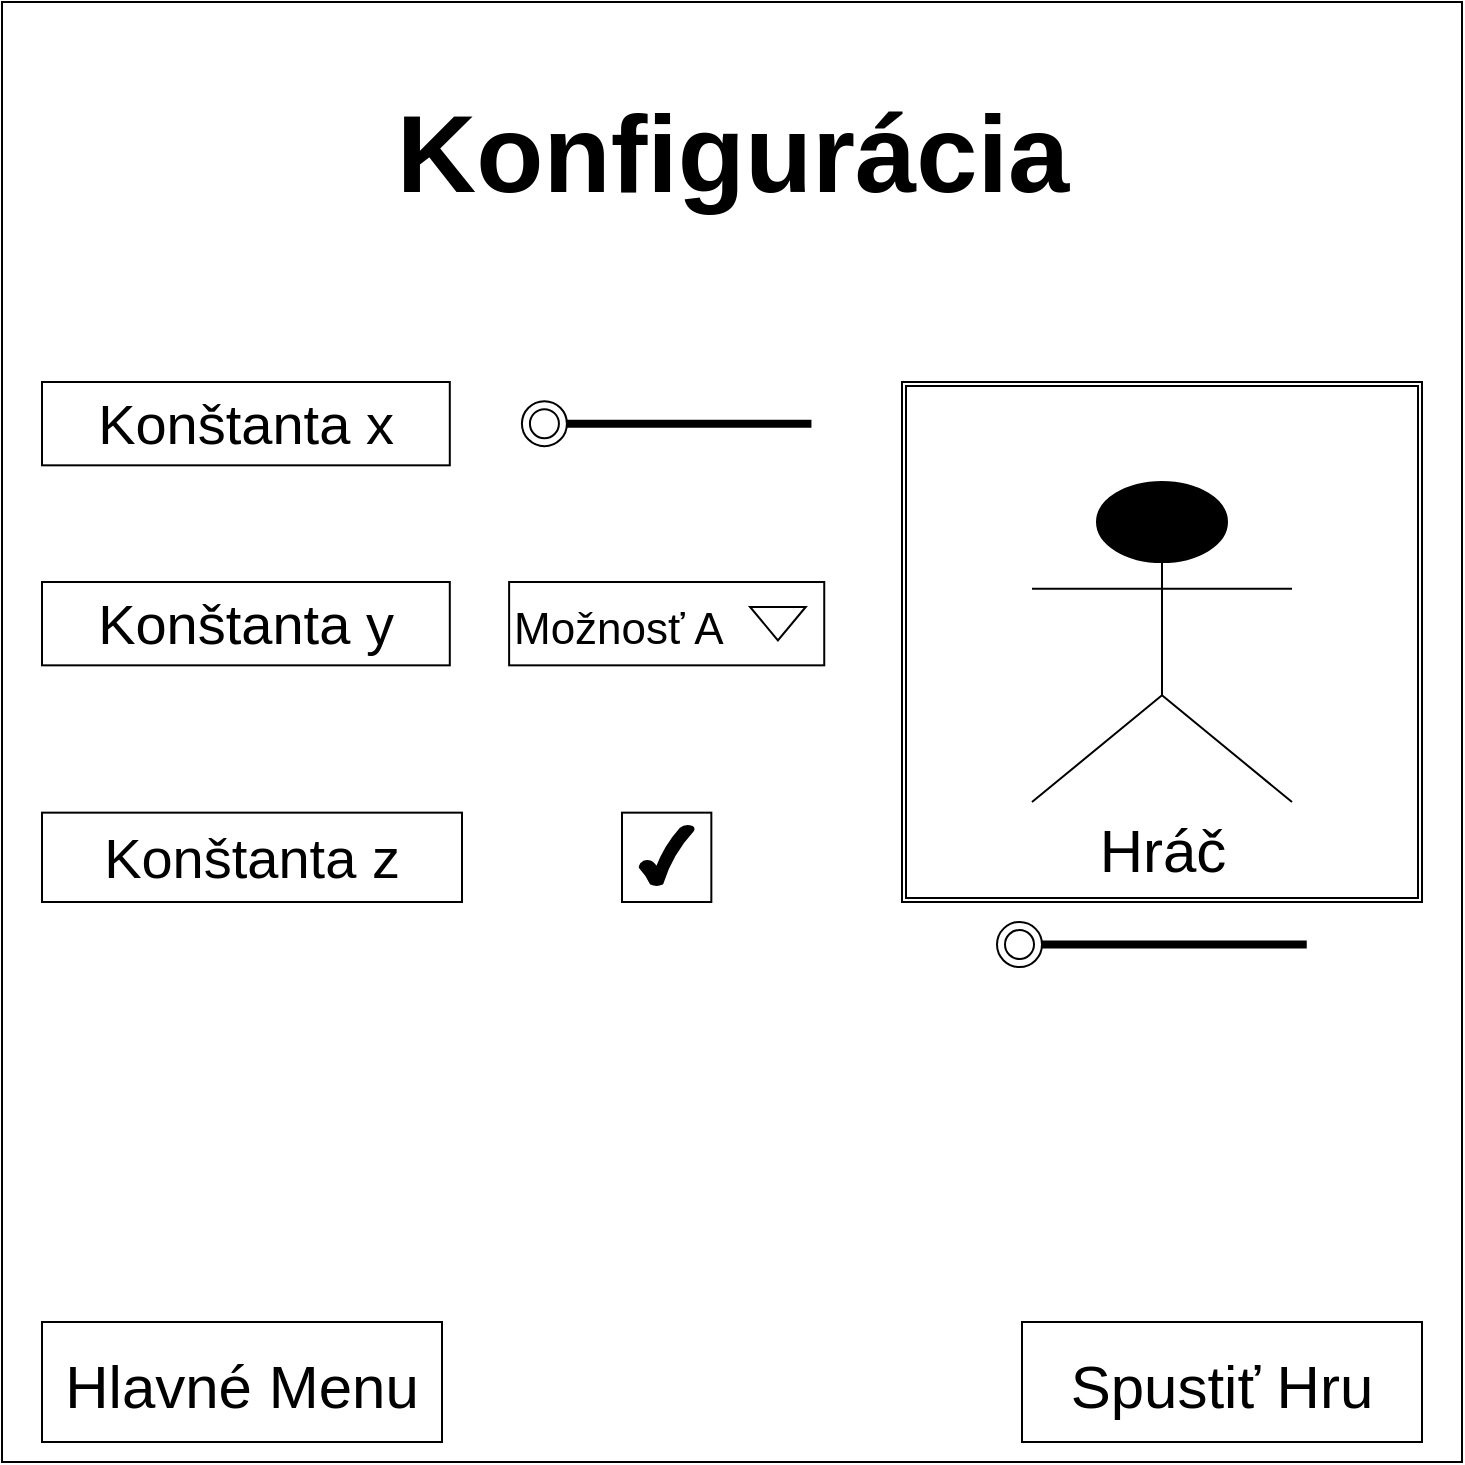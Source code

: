<mxfile version="18.0.3" type="github">
  <diagram id="Pp4UJ4THsJMwEIlvclbV" name="Page-1">
    <mxGraphModel dx="1550" dy="867" grid="1" gridSize="10" guides="1" tooltips="1" connect="1" arrows="1" fold="1" page="1" pageScale="1" pageWidth="1169" pageHeight="827" math="0" shadow="0">
      <root>
        <mxCell id="0" />
        <mxCell id="1" parent="0" />
        <mxCell id="Xwr9oSPE_BPrt6rsoKPA-1" value="" style="whiteSpace=wrap;html=1;aspect=fixed;" parent="1" vertex="1">
          <mxGeometry x="190" y="50" width="730" height="730" as="geometry" />
        </mxCell>
        <mxCell id="Xwr9oSPE_BPrt6rsoKPA-21" value="&lt;font style=&quot;font-size: 30px;&quot;&gt;Hlavné Menu&lt;/font&gt;" style="rounded=0;whiteSpace=wrap;html=1;fontSize=36;" parent="1" vertex="1">
          <mxGeometry x="210" y="710" width="200" height="60" as="geometry" />
        </mxCell>
        <mxCell id="Xwr9oSPE_BPrt6rsoKPA-24" value="&lt;font style=&quot;font-size: 55px;&quot;&gt;Konfigurácia&lt;/font&gt;" style="text;strokeColor=none;fillColor=none;html=1;fontSize=70;fontStyle=1;verticalAlign=middle;align=center;fontColor=#000000;" parent="1" vertex="1">
          <mxGeometry x="390" y="80" width="330" height="80" as="geometry" />
        </mxCell>
        <mxCell id="p974ipH_m4cJ8BEOd314-7" value="&lt;font style=&quot;font-size: 30px;&quot;&gt;Spustiť Hru&lt;/font&gt;" style="rounded=0;whiteSpace=wrap;html=1;fontSize=36;" parent="1" vertex="1">
          <mxGeometry x="700" y="710" width="200" height="60" as="geometry" />
        </mxCell>
        <mxCell id="p974ipH_m4cJ8BEOd314-2" value="" style="line;strokeWidth=4;html=1;perimeter=backbonePerimeter;points=[];outlineConnect=0;fontSize=28;" parent="1" vertex="1">
          <mxGeometry x="449.957" y="256.667" width="144.762" height="8.333" as="geometry" />
        </mxCell>
        <mxCell id="Xwr9oSPE_BPrt6rsoKPA-2" value="Konštanta x" style="rounded=0;whiteSpace=wrap;html=1;fontSize=28;" parent="1" vertex="1">
          <mxGeometry x="210" y="240" width="203.902" height="41.667" as="geometry" />
        </mxCell>
        <mxCell id="p974ipH_m4cJ8BEOd314-3" value="" style="ellipse;shape=doubleEllipse;whiteSpace=wrap;html=1;aspect=fixed;fontSize=28;" parent="1" vertex="1">
          <mxGeometry x="449.959" y="249.583" width="22.5" height="22.5" as="geometry" />
        </mxCell>
        <mxCell id="p974ipH_m4cJ8BEOd314-4" value="Konštanta y" style="rounded=0;whiteSpace=wrap;html=1;fontSize=28;" parent="1" vertex="1">
          <mxGeometry x="210" y="340.003" width="203.902" height="41.667" as="geometry" />
        </mxCell>
        <mxCell id="p974ipH_m4cJ8BEOd314-5" value="&lt;font style=&quot;font-size: 22px;&quot;&gt;Možnosť A&lt;/font&gt;" style="html=1;whiteSpace=wrap;container=1;recursiveResize=0;collapsible=0;fontSize=28;align=left;" parent="1" vertex="1">
          <mxGeometry x="443.559" y="340.003" width="157.561" height="41.667" as="geometry" />
        </mxCell>
        <mxCell id="p974ipH_m4cJ8BEOd314-6" value="" style="triangle;html=1;whiteSpace=wrap;fontSize=28;direction=south;" parent="p974ipH_m4cJ8BEOd314-5" vertex="1">
          <mxGeometry x="120.488" y="12.5" width="27.805" height="16.667" as="geometry" />
        </mxCell>
        <mxCell id="p974ipH_m4cJ8BEOd314-11" value="Konštanta z" style="rounded=0;whiteSpace=wrap;html=1;fontSize=28;" parent="1" vertex="1">
          <mxGeometry x="210" y="455.33" width="210" height="44.67" as="geometry" />
        </mxCell>
        <mxCell id="p974ipH_m4cJ8BEOd314-13" value="" style="whiteSpace=wrap;html=1;aspect=fixed;fontSize=30;" parent="1" vertex="1">
          <mxGeometry x="500" y="455.33" width="44.67" height="44.67" as="geometry" />
        </mxCell>
        <mxCell id="p974ipH_m4cJ8BEOd314-12" value="" style="verticalLabelPosition=bottom;verticalAlign=top;html=1;shape=mxgraph.basic.tick;fontSize=30;fillColor=#000000;" parent="1" vertex="1">
          <mxGeometry x="508.84" y="461.67" width="27" height="30" as="geometry" />
        </mxCell>
        <mxCell id="p974ipH_m4cJ8BEOd314-15" value="" style="shape=ext;double=1;whiteSpace=wrap;html=1;aspect=fixed;fontSize=30;fillColor=#FFFFFF;" parent="1" vertex="1">
          <mxGeometry x="640" y="240" width="260" height="260" as="geometry" />
        </mxCell>
        <mxCell id="p974ipH_m4cJ8BEOd314-18" value="" style="line;strokeWidth=4;html=1;perimeter=backbonePerimeter;points=[];outlineConnect=0;fontSize=28;" parent="1" vertex="1">
          <mxGeometry x="697.617" y="517.087" width="144.762" height="8.333" as="geometry" />
        </mxCell>
        <mxCell id="p974ipH_m4cJ8BEOd314-19" value="" style="ellipse;shape=doubleEllipse;whiteSpace=wrap;html=1;aspect=fixed;fontSize=28;" parent="1" vertex="1">
          <mxGeometry x="687.499" y="510.003" width="22.5" height="22.5" as="geometry" />
        </mxCell>
        <mxCell id="p974ipH_m4cJ8BEOd314-20" value="Hráč" style="shape=umlActor;verticalLabelPosition=bottom;verticalAlign=top;html=1;fontSize=30;fillColor=#000000;" parent="1" vertex="1">
          <mxGeometry x="705" y="290" width="130" height="160" as="geometry" />
        </mxCell>
      </root>
    </mxGraphModel>
  </diagram>
</mxfile>
